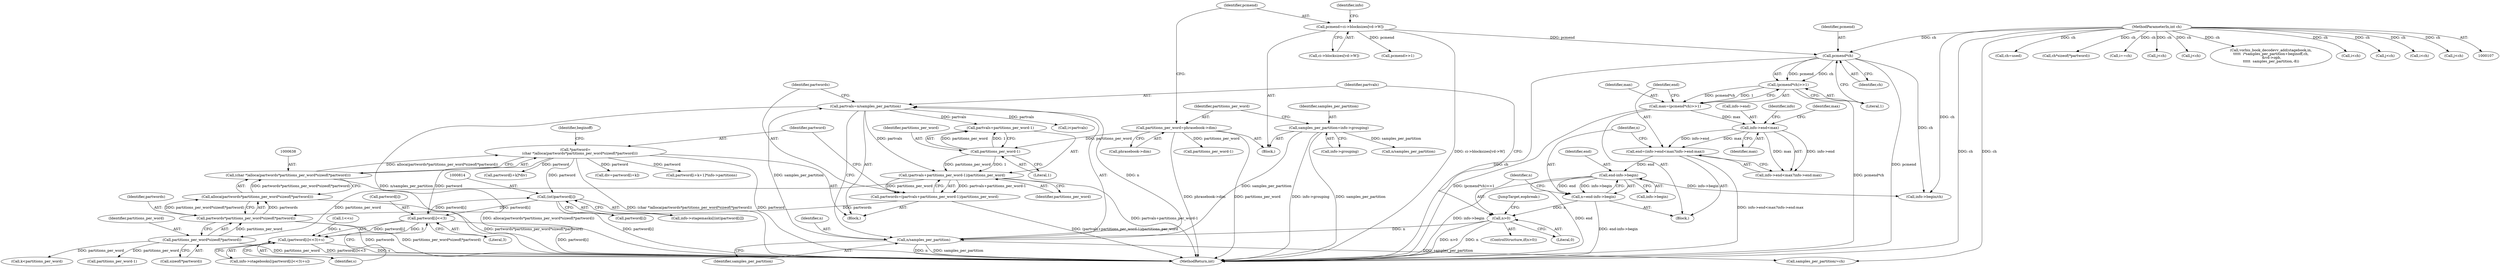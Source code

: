 digraph "0_Android_659030a2e80c38fb8da0a4eb68695349eec6778b@array" {
"1000813" [label="(Call,(int)partword[i])"];
"1000834" [label="(Call,partword[i]<<3)"];
"1000813" [label="(Call,(int)partword[i])"];
"1000635" [label="(Call,*partword=\n        (char *)alloca(partwords*partitions_per_word*sizeof(*partword)))"];
"1000637" [label="(Call,(char *)alloca(partwords*partitions_per_word*sizeof(*partword)))"];
"1000639" [label="(Call,alloca(partwords*partitions_per_word*sizeof(*partword)))"];
"1000640" [label="(Call,partwords*partitions_per_word*sizeof(*partword))"];
"1000625" [label="(Call,partwords=(partvals+partitions_per_word-1)/partitions_per_word)"];
"1000627" [label="(Call,(partvals+partitions_per_word-1)/partitions_per_word)"];
"1000619" [label="(Call,partvals=n/samples_per_partition)"];
"1000621" [label="(Call,n/samples_per_partition)"];
"1000614" [label="(Call,n>0)"];
"1000606" [label="(Call,n=end-info->begin)"];
"1000608" [label="(Call,end-info->begin)"];
"1000593" [label="(Call,end=(info->end<max?info->end:max))"];
"1000596" [label="(Call,info->end<max)"];
"1000585" [label="(Call,max=(pcmend*ch)>>1)"];
"1000587" [label="(Call,(pcmend*ch)>>1)"];
"1000588" [label="(Call,pcmend*ch)"];
"1000155" [label="(Call,pcmend=ci->blocksizes[vd->W])"];
"1000112" [label="(MethodParameterIn,int ch)"];
"1000143" [label="(Call,samples_per_partition=info->grouping)"];
"1000630" [label="(Call,partitions_per_word-1)"];
"1000149" [label="(Call,partitions_per_word=phrasebook->dim)"];
"1000642" [label="(Call,partitions_per_word*sizeof(*partword))"];
"1000833" [label="(Call,(partword[i]<<3)+s)"];
"1000796" [label="(Call,k<partitions_per_word)"];
"1000784" [label="(Call,partword[i+k]*div)"];
"1000151" [label="(Call,phrasebook->dim)"];
"1000610" [label="(Call,info->begin)"];
"1000156" [label="(Identifier,pcmend)"];
"1000636" [label="(Identifier,partword)"];
"1000839" [label="(Identifier,s)"];
"1000609" [label="(Identifier,end)"];
"1000861" [label="(JumpTarget,eopbreak:)"];
"1000591" [label="(Literal,1)"];
"1000608" [label="(Call,end-info->begin)"];
"1000240" [label="(Call,ch=used)"];
"1000635" [label="(Call,*partword=\n        (char *)alloca(partwords*partitions_per_word*sizeof(*partword)))"];
"1000587" [label="(Call,(pcmend*ch)>>1)"];
"1000585" [label="(Call,max=(pcmend*ch)>>1)"];
"1000818" [label="(Call,1<<s)"];
"1000639" [label="(Call,alloca(partwords*partitions_per_word*sizeof(*partword)))"];
"1000145" [label="(Call,info->grouping)"];
"1000709" [label="(Call,partitions_per_word-1)"];
"1000675" [label="(Call,samples_per_partition/=ch)"];
"1000144" [label="(Identifier,samples_per_partition)"];
"1000834" [label="(Call,partword[i]<<3)"];
"1000637" [label="(Call,(char *)alloca(partwords*partitions_per_word*sizeof(*partword)))"];
"1000597" [label="(Call,info->end)"];
"1000766" [label="(Call,div=partword[i+k])"];
"1000649" [label="(Identifier,beginoff)"];
"1000617" [label="(Block,)"];
"1000595" [label="(Call,info->end<max?info->end:max)"];
"1000593" [label="(Call,end=(info->end<max?info->end:max))"];
"1000143" [label="(Call,samples_per_partition=info->grouping)"];
"1000252" [label="(Call,ch*sizeof(*partword))"];
"1000167" [label="(Identifier,info)"];
"1000215" [label="(Call,partitions_per_word-1)"];
"1000206" [label="(Call,n/samples_per_partition)"];
"1000596" [label="(Call,info->end<max)"];
"1000626" [label="(Identifier,partwords)"];
"1000833" [label="(Call,(partword[i]<<3)+s)"];
"1000650" [label="(Call,info->begin/ch)"];
"1000631" [label="(Identifier,partitions_per_word)"];
"1000588" [label="(Call,pcmend*ch)"];
"1000149" [label="(Call,partitions_per_word=phrasebook->dim)"];
"1000619" [label="(Call,partvals=n/samples_per_partition)"];
"1000642" [label="(Call,partitions_per_word*sizeof(*partword))"];
"1000614" [label="(Call,n>0)"];
"1000644" [label="(Call,sizeof(*partword))"];
"1000607" [label="(Identifier,n)"];
"1000670" [label="(Call,i==ch)"];
"1000835" [label="(Call,partword[i])"];
"1000586" [label="(Identifier,max)"];
"1000813" [label="(Call,(int)partword[i])"];
"1000730" [label="(Call,partword[i+k+1]*info->partitions)"];
"1000602" [label="(Identifier,info)"];
"1000622" [label="(Identifier,n)"];
"1000600" [label="(Identifier,max)"];
"1000155" [label="(Call,pcmend=ci->blocksizes[vd->W])"];
"1000157" [label="(Call,ci->blocksizes[vd->W])"];
"1000604" [label="(Identifier,max)"];
"1000474" [label="(Call,j<ch)"];
"1000829" [label="(Call,info->stagebooks[(partword[i]<<3)+s])"];
"1000354" [label="(Call,j<ch)"];
"1000621" [label="(Call,n/samples_per_partition)"];
"1000613" [label="(ControlStructure,if(n>0))"];
"1000623" [label="(Identifier,samples_per_partition)"];
"1000809" [label="(Call,info->stagemasks[(int)partword[i]])"];
"1000864" [label="(MethodReturn,int)"];
"1000174" [label="(Call,pcmend>>1)"];
"1000815" [label="(Call,partword[i])"];
"1000838" [label="(Literal,3)"];
"1000150" [label="(Identifier,partitions_per_word)"];
"1000842" [label="(Call,vorbis_book_decodevv_add(stagebook,in,\n\t\t\t\t\t  i*samples_per_partition+beginoff,ch,\n &vd->opb,\n\t\t\t\t\t  samples_per_partition,-8))"];
"1000633" [label="(Identifier,partitions_per_word)"];
"1000643" [label="(Identifier,partitions_per_word)"];
"1000223" [label="(Call,i<ch)"];
"1000627" [label="(Call,(partvals+partitions_per_word-1)/partitions_per_word)"];
"1000628" [label="(Call,partvals+partitions_per_word-1)"];
"1000694" [label="(Call,i<partvals)"];
"1000113" [label="(Block,)"];
"1000616" [label="(Literal,0)"];
"1000589" [label="(Identifier,pcmend)"];
"1000391" [label="(Call,j<ch)"];
"1000632" [label="(Literal,1)"];
"1000112" [label="(MethodParameterIn,int ch)"];
"1000630" [label="(Call,partitions_per_word-1)"];
"1000659" [label="(Call,i<ch)"];
"1000620" [label="(Identifier,partvals)"];
"1000625" [label="(Call,partwords=(partvals+partitions_per_word-1)/partitions_per_word)"];
"1000261" [label="(Call,j<ch)"];
"1000640" [label="(Call,partwords*partitions_per_word*sizeof(*partword))"];
"1000606" [label="(Call,n=end-info->begin)"];
"1000615" [label="(Identifier,n)"];
"1000583" [label="(Block,)"];
"1000590" [label="(Identifier,ch)"];
"1000641" [label="(Identifier,partwords)"];
"1000594" [label="(Identifier,end)"];
"1000813" -> "1000809"  [label="AST: "];
"1000813" -> "1000815"  [label="CFG: "];
"1000814" -> "1000813"  [label="AST: "];
"1000815" -> "1000813"  [label="AST: "];
"1000809" -> "1000813"  [label="CFG: "];
"1000813" -> "1000864"  [label="DDG: partword[i]"];
"1000834" -> "1000813"  [label="DDG: partword[i]"];
"1000635" -> "1000813"  [label="DDG: partword"];
"1000813" -> "1000834"  [label="DDG: partword[i]"];
"1000834" -> "1000833"  [label="AST: "];
"1000834" -> "1000838"  [label="CFG: "];
"1000835" -> "1000834"  [label="AST: "];
"1000838" -> "1000834"  [label="AST: "];
"1000839" -> "1000834"  [label="CFG: "];
"1000834" -> "1000864"  [label="DDG: partword[i]"];
"1000834" -> "1000833"  [label="DDG: partword[i]"];
"1000834" -> "1000833"  [label="DDG: 3"];
"1000635" -> "1000834"  [label="DDG: partword"];
"1000635" -> "1000617"  [label="AST: "];
"1000635" -> "1000637"  [label="CFG: "];
"1000636" -> "1000635"  [label="AST: "];
"1000637" -> "1000635"  [label="AST: "];
"1000649" -> "1000635"  [label="CFG: "];
"1000635" -> "1000864"  [label="DDG: (char *)alloca(partwords*partitions_per_word*sizeof(*partword))"];
"1000635" -> "1000864"  [label="DDG: partword"];
"1000637" -> "1000635"  [label="DDG: alloca(partwords*partitions_per_word*sizeof(*partword))"];
"1000635" -> "1000730"  [label="DDG: partword"];
"1000635" -> "1000766"  [label="DDG: partword"];
"1000635" -> "1000784"  [label="DDG: partword"];
"1000637" -> "1000639"  [label="CFG: "];
"1000638" -> "1000637"  [label="AST: "];
"1000639" -> "1000637"  [label="AST: "];
"1000637" -> "1000864"  [label="DDG: alloca(partwords*partitions_per_word*sizeof(*partword))"];
"1000639" -> "1000637"  [label="DDG: partwords*partitions_per_word*sizeof(*partword)"];
"1000639" -> "1000640"  [label="CFG: "];
"1000640" -> "1000639"  [label="AST: "];
"1000639" -> "1000864"  [label="DDG: partwords*partitions_per_word*sizeof(*partword)"];
"1000640" -> "1000639"  [label="DDG: partwords"];
"1000640" -> "1000639"  [label="DDG: partitions_per_word*sizeof(*partword)"];
"1000640" -> "1000642"  [label="CFG: "];
"1000641" -> "1000640"  [label="AST: "];
"1000642" -> "1000640"  [label="AST: "];
"1000640" -> "1000864"  [label="DDG: partwords"];
"1000640" -> "1000864"  [label="DDG: partitions_per_word*sizeof(*partword)"];
"1000625" -> "1000640"  [label="DDG: partwords"];
"1000642" -> "1000640"  [label="DDG: partitions_per_word"];
"1000625" -> "1000617"  [label="AST: "];
"1000625" -> "1000627"  [label="CFG: "];
"1000626" -> "1000625"  [label="AST: "];
"1000627" -> "1000625"  [label="AST: "];
"1000636" -> "1000625"  [label="CFG: "];
"1000625" -> "1000864"  [label="DDG: (partvals+partitions_per_word-1)/partitions_per_word"];
"1000627" -> "1000625"  [label="DDG: partvals+partitions_per_word-1"];
"1000627" -> "1000625"  [label="DDG: partitions_per_word"];
"1000627" -> "1000633"  [label="CFG: "];
"1000628" -> "1000627"  [label="AST: "];
"1000633" -> "1000627"  [label="AST: "];
"1000627" -> "1000864"  [label="DDG: partvals+partitions_per_word-1"];
"1000619" -> "1000627"  [label="DDG: partvals"];
"1000630" -> "1000627"  [label="DDG: partitions_per_word"];
"1000630" -> "1000627"  [label="DDG: 1"];
"1000627" -> "1000642"  [label="DDG: partitions_per_word"];
"1000619" -> "1000617"  [label="AST: "];
"1000619" -> "1000621"  [label="CFG: "];
"1000620" -> "1000619"  [label="AST: "];
"1000621" -> "1000619"  [label="AST: "];
"1000626" -> "1000619"  [label="CFG: "];
"1000619" -> "1000864"  [label="DDG: n/samples_per_partition"];
"1000621" -> "1000619"  [label="DDG: n"];
"1000621" -> "1000619"  [label="DDG: samples_per_partition"];
"1000619" -> "1000628"  [label="DDG: partvals"];
"1000619" -> "1000694"  [label="DDG: partvals"];
"1000621" -> "1000623"  [label="CFG: "];
"1000622" -> "1000621"  [label="AST: "];
"1000623" -> "1000621"  [label="AST: "];
"1000621" -> "1000864"  [label="DDG: n"];
"1000621" -> "1000864"  [label="DDG: samples_per_partition"];
"1000614" -> "1000621"  [label="DDG: n"];
"1000143" -> "1000621"  [label="DDG: samples_per_partition"];
"1000621" -> "1000675"  [label="DDG: samples_per_partition"];
"1000614" -> "1000613"  [label="AST: "];
"1000614" -> "1000616"  [label="CFG: "];
"1000615" -> "1000614"  [label="AST: "];
"1000616" -> "1000614"  [label="AST: "];
"1000620" -> "1000614"  [label="CFG: "];
"1000861" -> "1000614"  [label="CFG: "];
"1000614" -> "1000864"  [label="DDG: n>0"];
"1000614" -> "1000864"  [label="DDG: n"];
"1000606" -> "1000614"  [label="DDG: n"];
"1000606" -> "1000583"  [label="AST: "];
"1000606" -> "1000608"  [label="CFG: "];
"1000607" -> "1000606"  [label="AST: "];
"1000608" -> "1000606"  [label="AST: "];
"1000615" -> "1000606"  [label="CFG: "];
"1000606" -> "1000864"  [label="DDG: end-info->begin"];
"1000608" -> "1000606"  [label="DDG: end"];
"1000608" -> "1000606"  [label="DDG: info->begin"];
"1000608" -> "1000610"  [label="CFG: "];
"1000609" -> "1000608"  [label="AST: "];
"1000610" -> "1000608"  [label="AST: "];
"1000608" -> "1000864"  [label="DDG: info->begin"];
"1000608" -> "1000864"  [label="DDG: end"];
"1000593" -> "1000608"  [label="DDG: end"];
"1000608" -> "1000650"  [label="DDG: info->begin"];
"1000593" -> "1000583"  [label="AST: "];
"1000593" -> "1000595"  [label="CFG: "];
"1000594" -> "1000593"  [label="AST: "];
"1000595" -> "1000593"  [label="AST: "];
"1000607" -> "1000593"  [label="CFG: "];
"1000593" -> "1000864"  [label="DDG: info->end<max?info->end:max"];
"1000596" -> "1000593"  [label="DDG: info->end"];
"1000596" -> "1000593"  [label="DDG: max"];
"1000596" -> "1000595"  [label="AST: "];
"1000596" -> "1000600"  [label="CFG: "];
"1000597" -> "1000596"  [label="AST: "];
"1000600" -> "1000596"  [label="AST: "];
"1000602" -> "1000596"  [label="CFG: "];
"1000604" -> "1000596"  [label="CFG: "];
"1000585" -> "1000596"  [label="DDG: max"];
"1000596" -> "1000595"  [label="DDG: info->end"];
"1000596" -> "1000595"  [label="DDG: max"];
"1000585" -> "1000583"  [label="AST: "];
"1000585" -> "1000587"  [label="CFG: "];
"1000586" -> "1000585"  [label="AST: "];
"1000587" -> "1000585"  [label="AST: "];
"1000594" -> "1000585"  [label="CFG: "];
"1000585" -> "1000864"  [label="DDG: (pcmend*ch)>>1"];
"1000587" -> "1000585"  [label="DDG: pcmend*ch"];
"1000587" -> "1000585"  [label="DDG: 1"];
"1000587" -> "1000591"  [label="CFG: "];
"1000588" -> "1000587"  [label="AST: "];
"1000591" -> "1000587"  [label="AST: "];
"1000587" -> "1000864"  [label="DDG: pcmend*ch"];
"1000588" -> "1000587"  [label="DDG: pcmend"];
"1000588" -> "1000587"  [label="DDG: ch"];
"1000588" -> "1000590"  [label="CFG: "];
"1000589" -> "1000588"  [label="AST: "];
"1000590" -> "1000588"  [label="AST: "];
"1000591" -> "1000588"  [label="CFG: "];
"1000588" -> "1000864"  [label="DDG: pcmend"];
"1000588" -> "1000864"  [label="DDG: ch"];
"1000155" -> "1000588"  [label="DDG: pcmend"];
"1000112" -> "1000588"  [label="DDG: ch"];
"1000588" -> "1000650"  [label="DDG: ch"];
"1000155" -> "1000113"  [label="AST: "];
"1000155" -> "1000157"  [label="CFG: "];
"1000156" -> "1000155"  [label="AST: "];
"1000157" -> "1000155"  [label="AST: "];
"1000167" -> "1000155"  [label="CFG: "];
"1000155" -> "1000864"  [label="DDG: ci->blocksizes[vd->W]"];
"1000155" -> "1000174"  [label="DDG: pcmend"];
"1000112" -> "1000107"  [label="AST: "];
"1000112" -> "1000864"  [label="DDG: ch"];
"1000112" -> "1000223"  [label="DDG: ch"];
"1000112" -> "1000240"  [label="DDG: ch"];
"1000112" -> "1000252"  [label="DDG: ch"];
"1000112" -> "1000261"  [label="DDG: ch"];
"1000112" -> "1000354"  [label="DDG: ch"];
"1000112" -> "1000391"  [label="DDG: ch"];
"1000112" -> "1000474"  [label="DDG: ch"];
"1000112" -> "1000650"  [label="DDG: ch"];
"1000112" -> "1000659"  [label="DDG: ch"];
"1000112" -> "1000670"  [label="DDG: ch"];
"1000112" -> "1000675"  [label="DDG: ch"];
"1000112" -> "1000842"  [label="DDG: ch"];
"1000143" -> "1000113"  [label="AST: "];
"1000143" -> "1000145"  [label="CFG: "];
"1000144" -> "1000143"  [label="AST: "];
"1000145" -> "1000143"  [label="AST: "];
"1000150" -> "1000143"  [label="CFG: "];
"1000143" -> "1000864"  [label="DDG: samples_per_partition"];
"1000143" -> "1000864"  [label="DDG: info->grouping"];
"1000143" -> "1000206"  [label="DDG: samples_per_partition"];
"1000630" -> "1000628"  [label="AST: "];
"1000630" -> "1000632"  [label="CFG: "];
"1000631" -> "1000630"  [label="AST: "];
"1000632" -> "1000630"  [label="AST: "];
"1000628" -> "1000630"  [label="CFG: "];
"1000630" -> "1000628"  [label="DDG: partitions_per_word"];
"1000630" -> "1000628"  [label="DDG: 1"];
"1000149" -> "1000630"  [label="DDG: partitions_per_word"];
"1000149" -> "1000113"  [label="AST: "];
"1000149" -> "1000151"  [label="CFG: "];
"1000150" -> "1000149"  [label="AST: "];
"1000151" -> "1000149"  [label="AST: "];
"1000156" -> "1000149"  [label="CFG: "];
"1000149" -> "1000864"  [label="DDG: phrasebook->dim"];
"1000149" -> "1000864"  [label="DDG: partitions_per_word"];
"1000149" -> "1000215"  [label="DDG: partitions_per_word"];
"1000642" -> "1000644"  [label="CFG: "];
"1000643" -> "1000642"  [label="AST: "];
"1000644" -> "1000642"  [label="AST: "];
"1000642" -> "1000864"  [label="DDG: partitions_per_word"];
"1000642" -> "1000709"  [label="DDG: partitions_per_word"];
"1000642" -> "1000796"  [label="DDG: partitions_per_word"];
"1000833" -> "1000829"  [label="AST: "];
"1000833" -> "1000839"  [label="CFG: "];
"1000839" -> "1000833"  [label="AST: "];
"1000829" -> "1000833"  [label="CFG: "];
"1000833" -> "1000864"  [label="DDG: partword[i]<<3"];
"1000833" -> "1000864"  [label="DDG: s"];
"1000818" -> "1000833"  [label="DDG: s"];
}
